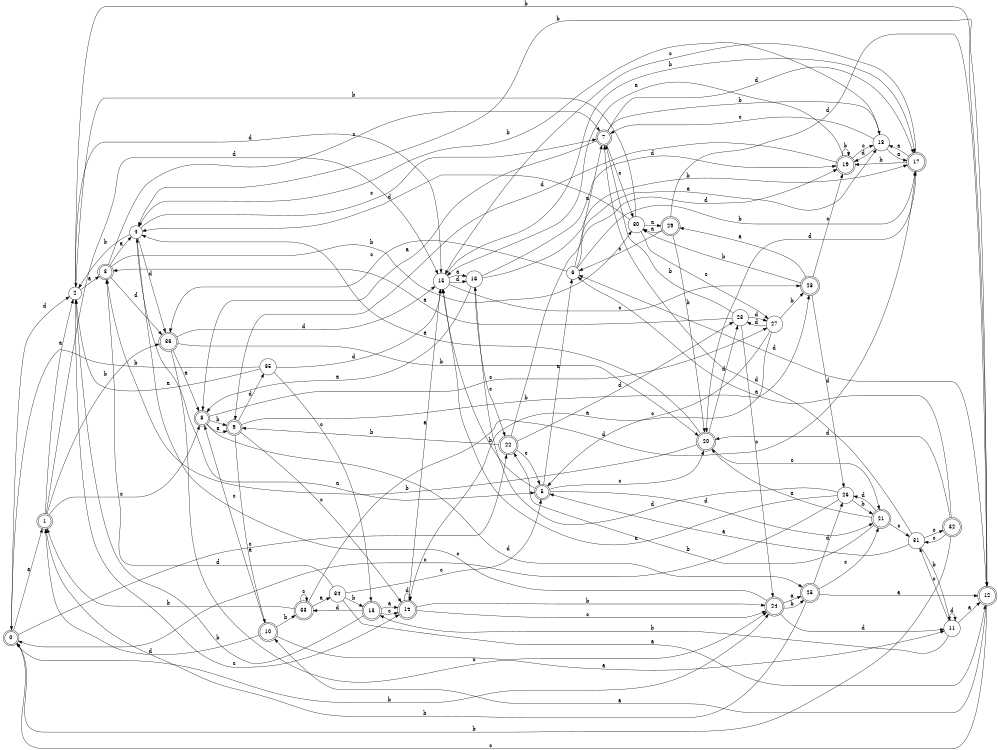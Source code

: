 digraph n30_3 {
__start0 [label="" shape="none"];

rankdir=LR;
size="8,5";

s0 [style="rounded,filled", color="black", fillcolor="white" shape="doublecircle", label="0"];
s1 [style="rounded,filled", color="black", fillcolor="white" shape="doublecircle", label="1"];
s2 [style="filled", color="black", fillcolor="white" shape="circle", label="2"];
s3 [style="rounded,filled", color="black", fillcolor="white" shape="doublecircle", label="3"];
s4 [style="filled", color="black", fillcolor="white" shape="circle", label="4"];
s5 [style="rounded,filled", color="black", fillcolor="white" shape="doublecircle", label="5"];
s6 [style="filled", color="black", fillcolor="white" shape="circle", label="6"];
s7 [style="rounded,filled", color="black", fillcolor="white" shape="doublecircle", label="7"];
s8 [style="rounded,filled", color="black", fillcolor="white" shape="doublecircle", label="8"];
s9 [style="rounded,filled", color="black", fillcolor="white" shape="doublecircle", label="9"];
s10 [style="rounded,filled", color="black", fillcolor="white" shape="doublecircle", label="10"];
s11 [style="filled", color="black", fillcolor="white" shape="circle", label="11"];
s12 [style="rounded,filled", color="black", fillcolor="white" shape="doublecircle", label="12"];
s13 [style="rounded,filled", color="black", fillcolor="white" shape="doublecircle", label="13"];
s14 [style="rounded,filled", color="black", fillcolor="white" shape="doublecircle", label="14"];
s15 [style="filled", color="black", fillcolor="white" shape="circle", label="15"];
s16 [style="filled", color="black", fillcolor="white" shape="circle", label="16"];
s17 [style="rounded,filled", color="black", fillcolor="white" shape="doublecircle", label="17"];
s18 [style="filled", color="black", fillcolor="white" shape="circle", label="18"];
s19 [style="rounded,filled", color="black", fillcolor="white" shape="doublecircle", label="19"];
s20 [style="rounded,filled", color="black", fillcolor="white" shape="doublecircle", label="20"];
s21 [style="rounded,filled", color="black", fillcolor="white" shape="doublecircle", label="21"];
s22 [style="rounded,filled", color="black", fillcolor="white" shape="doublecircle", label="22"];
s23 [style="filled", color="black", fillcolor="white" shape="circle", label="23"];
s24 [style="rounded,filled", color="black", fillcolor="white" shape="doublecircle", label="24"];
s25 [style="rounded,filled", color="black", fillcolor="white" shape="doublecircle", label="25"];
s26 [style="filled", color="black", fillcolor="white" shape="circle", label="26"];
s27 [style="filled", color="black", fillcolor="white" shape="circle", label="27"];
s28 [style="rounded,filled", color="black", fillcolor="white" shape="doublecircle", label="28"];
s29 [style="rounded,filled", color="black", fillcolor="white" shape="doublecircle", label="29"];
s30 [style="filled", color="black", fillcolor="white" shape="circle", label="30"];
s31 [style="filled", color="black", fillcolor="white" shape="circle", label="31"];
s32 [style="rounded,filled", color="black", fillcolor="white" shape="doublecircle", label="32"];
s33 [style="rounded,filled", color="black", fillcolor="white" shape="doublecircle", label="33"];
s34 [style="filled", color="black", fillcolor="white" shape="circle", label="34"];
s35 [style="filled", color="black", fillcolor="white" shape="circle", label="35"];
s36 [style="rounded,filled", color="black", fillcolor="white" shape="doublecircle", label="36"];
s0 -> s1 [label="a"];
s0 -> s24 [label="b"];
s0 -> s22 [label="c"];
s0 -> s2 [label="d"];
s1 -> s2 [label="a"];
s1 -> s36 [label="b"];
s1 -> s8 [label="c"];
s1 -> s15 [label="d"];
s2 -> s3 [label="a"];
s2 -> s12 [label="b"];
s2 -> s14 [label="c"];
s2 -> s15 [label="d"];
s3 -> s4 [label="a"];
s3 -> s30 [label="b"];
s3 -> s7 [label="c"];
s3 -> s36 [label="d"];
s4 -> s5 [label="a"];
s4 -> s2 [label="b"];
s4 -> s7 [label="c"];
s4 -> s36 [label="d"];
s5 -> s6 [label="a"];
s5 -> s15 [label="b"];
s5 -> s20 [label="c"];
s5 -> s21 [label="d"];
s6 -> s7 [label="a"];
s6 -> s17 [label="b"];
s6 -> s36 [label="c"];
s6 -> s19 [label="d"];
s7 -> s8 [label="a"];
s7 -> s18 [label="b"];
s7 -> s30 [label="c"];
s7 -> s17 [label="d"];
s8 -> s9 [label="a"];
s8 -> s9 [label="b"];
s8 -> s27 [label="c"];
s8 -> s25 [label="d"];
s9 -> s10 [label="a"];
s9 -> s28 [label="b"];
s9 -> s14 [label="c"];
s9 -> s35 [label="d"];
s10 -> s11 [label="a"];
s10 -> s33 [label="b"];
s10 -> s8 [label="c"];
s10 -> s1 [label="d"];
s11 -> s12 [label="a"];
s11 -> s13 [label="b"];
s11 -> s31 [label="c"];
s11 -> s11 [label="d"];
s12 -> s10 [label="a"];
s12 -> s4 [label="b"];
s12 -> s0 [label="c"];
s12 -> s6 [label="d"];
s13 -> s14 [label="a"];
s13 -> s2 [label="b"];
s13 -> s14 [label="c"];
s13 -> s33 [label="d"];
s14 -> s15 [label="a"];
s14 -> s24 [label="b"];
s14 -> s24 [label="c"];
s14 -> s14 [label="d"];
s15 -> s16 [label="a"];
s15 -> s17 [label="b"];
s15 -> s28 [label="c"];
s15 -> s16 [label="d"];
s16 -> s8 [label="a"];
s16 -> s17 [label="b"];
s16 -> s22 [label="c"];
s16 -> s19 [label="d"];
s17 -> s18 [label="a"];
s17 -> s19 [label="b"];
s17 -> s15 [label="c"];
s17 -> s20 [label="d"];
s18 -> s17 [label="a"];
s18 -> s4 [label="b"];
s18 -> s7 [label="c"];
s18 -> s19 [label="d"];
s19 -> s15 [label="a"];
s19 -> s19 [label="b"];
s19 -> s18 [label="c"];
s19 -> s9 [label="d"];
s20 -> s4 [label="a"];
s20 -> s3 [label="b"];
s20 -> s21 [label="c"];
s20 -> s23 [label="d"];
s21 -> s20 [label="a"];
s21 -> s22 [label="b"];
s21 -> s31 [label="c"];
s21 -> s26 [label="d"];
s22 -> s18 [label="a"];
s22 -> s9 [label="b"];
s22 -> s5 [label="c"];
s22 -> s23 [label="d"];
s23 -> s3 [label="a"];
s23 -> s7 [label="b"];
s23 -> s24 [label="c"];
s23 -> s27 [label="d"];
s24 -> s25 [label="a"];
s24 -> s25 [label="b"];
s24 -> s4 [label="c"];
s24 -> s11 [label="d"];
s25 -> s12 [label="a"];
s25 -> s1 [label="b"];
s25 -> s21 [label="c"];
s25 -> s26 [label="d"];
s26 -> s15 [label="a"];
s26 -> s21 [label="b"];
s26 -> s0 [label="c"];
s26 -> s16 [label="d"];
s27 -> s14 [label="a"];
s27 -> s28 [label="b"];
s27 -> s5 [label="c"];
s27 -> s23 [label="d"];
s28 -> s29 [label="a"];
s28 -> s30 [label="b"];
s28 -> s19 [label="c"];
s28 -> s26 [label="d"];
s29 -> s30 [label="a"];
s29 -> s20 [label="b"];
s29 -> s6 [label="c"];
s29 -> s12 [label="d"];
s30 -> s29 [label="a"];
s30 -> s2 [label="b"];
s30 -> s27 [label="c"];
s30 -> s4 [label="d"];
s31 -> s5 [label="a"];
s31 -> s11 [label="b"];
s31 -> s32 [label="c"];
s31 -> s7 [label="d"];
s32 -> s6 [label="a"];
s32 -> s0 [label="b"];
s32 -> s31 [label="c"];
s32 -> s20 [label="d"];
s33 -> s34 [label="a"];
s33 -> s1 [label="b"];
s33 -> s33 [label="c"];
s33 -> s17 [label="d"];
s34 -> s12 [label="a"];
s34 -> s13 [label="b"];
s34 -> s5 [label="c"];
s34 -> s3 [label="d"];
s35 -> s2 [label="a"];
s35 -> s0 [label="b"];
s35 -> s13 [label="c"];
s35 -> s15 [label="d"];
s36 -> s8 [label="a"];
s36 -> s20 [label="b"];
s36 -> s24 [label="c"];
s36 -> s15 [label="d"];

}